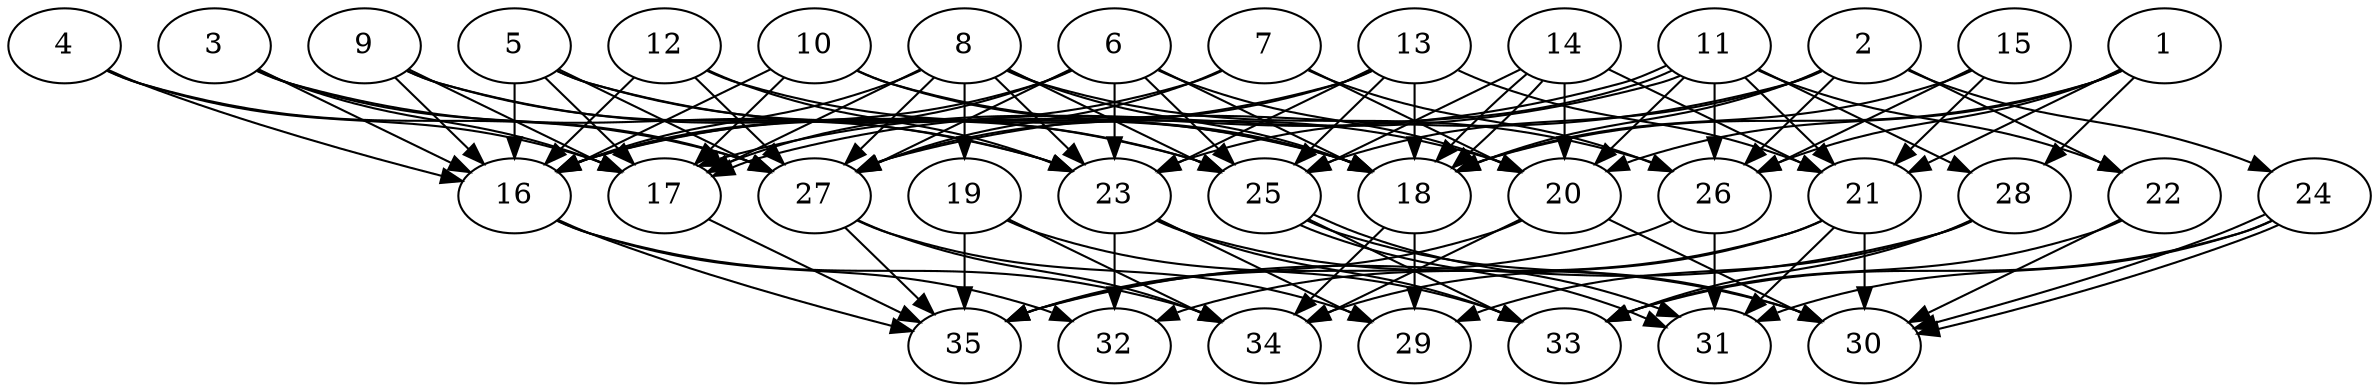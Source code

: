 // DAG automatically generated by daggen at Thu Oct  3 14:05:37 2019
// ./daggen --dot -n 35 --ccr 0.3 --fat 0.7 --regular 0.7 --density 0.7 --mindata 5242880 --maxdata 52428800 
digraph G {
  1 [size="132068693", alpha="0.18", expect_size="39620608"] 
  1 -> 18 [size ="39620608"]
  1 -> 20 [size ="39620608"]
  1 -> 21 [size ="39620608"]
  1 -> 26 [size ="39620608"]
  1 -> 28 [size ="39620608"]
  2 [size="55756800", alpha="0.10", expect_size="16727040"] 
  2 -> 18 [size ="16727040"]
  2 -> 22 [size ="16727040"]
  2 -> 24 [size ="16727040"]
  2 -> 25 [size ="16727040"]
  2 -> 26 [size ="16727040"]
  2 -> 27 [size ="16727040"]
  3 [size="119166293", alpha="0.19", expect_size="35749888"] 
  3 -> 16 [size ="35749888"]
  3 -> 17 [size ="35749888"]
  3 -> 23 [size ="35749888"]
  3 -> 27 [size ="35749888"]
  4 [size="58429440", alpha="0.15", expect_size="17528832"] 
  4 -> 16 [size ="17528832"]
  4 -> 17 [size ="17528832"]
  4 -> 27 [size ="17528832"]
  5 [size="162730667", alpha="0.13", expect_size="48819200"] 
  5 -> 16 [size ="48819200"]
  5 -> 17 [size ="48819200"]
  5 -> 18 [size ="48819200"]
  5 -> 25 [size ="48819200"]
  5 -> 27 [size ="48819200"]
  6 [size="37799253", alpha="0.17", expect_size="11339776"] 
  6 -> 16 [size ="11339776"]
  6 -> 17 [size ="11339776"]
  6 -> 18 [size ="11339776"]
  6 -> 20 [size ="11339776"]
  6 -> 23 [size ="11339776"]
  6 -> 25 [size ="11339776"]
  6 -> 27 [size ="11339776"]
  7 [size="32839680", alpha="0.04", expect_size="9851904"] 
  7 -> 16 [size ="9851904"]
  7 -> 20 [size ="9851904"]
  7 -> 26 [size ="9851904"]
  7 -> 27 [size ="9851904"]
  8 [size="84589227", alpha="0.05", expect_size="25376768"] 
  8 -> 16 [size ="25376768"]
  8 -> 17 [size ="25376768"]
  8 -> 18 [size ="25376768"]
  8 -> 19 [size ="25376768"]
  8 -> 23 [size ="25376768"]
  8 -> 25 [size ="25376768"]
  8 -> 26 [size ="25376768"]
  8 -> 27 [size ="25376768"]
  9 [size="110172160", alpha="0.05", expect_size="33051648"] 
  9 -> 16 [size ="33051648"]
  9 -> 17 [size ="33051648"]
  9 -> 23 [size ="33051648"]
  9 -> 25 [size ="33051648"]
  10 [size="63133013", alpha="0.18", expect_size="18939904"] 
  10 -> 16 [size ="18939904"]
  10 -> 17 [size ="18939904"]
  10 -> 18 [size ="18939904"]
  10 -> 20 [size ="18939904"]
  11 [size="43816960", alpha="0.20", expect_size="13145088"] 
  11 -> 17 [size ="13145088"]
  11 -> 17 [size ="13145088"]
  11 -> 20 [size ="13145088"]
  11 -> 21 [size ="13145088"]
  11 -> 22 [size ="13145088"]
  11 -> 23 [size ="13145088"]
  11 -> 26 [size ="13145088"]
  11 -> 28 [size ="13145088"]
  12 [size="27641173", alpha="0.07", expect_size="8292352"] 
  12 -> 16 [size ="8292352"]
  12 -> 18 [size ="8292352"]
  12 -> 23 [size ="8292352"]
  12 -> 27 [size ="8292352"]
  13 [size="106424320", alpha="0.14", expect_size="31927296"] 
  13 -> 16 [size ="31927296"]
  13 -> 18 [size ="31927296"]
  13 -> 21 [size ="31927296"]
  13 -> 23 [size ="31927296"]
  13 -> 25 [size ="31927296"]
  13 -> 27 [size ="31927296"]
  14 [size="100392960", alpha="0.04", expect_size="30117888"] 
  14 -> 18 [size ="30117888"]
  14 -> 18 [size ="30117888"]
  14 -> 20 [size ="30117888"]
  14 -> 21 [size ="30117888"]
  14 -> 25 [size ="30117888"]
  15 [size="63078400", alpha="0.15", expect_size="18923520"] 
  15 -> 18 [size ="18923520"]
  15 -> 21 [size ="18923520"]
  15 -> 26 [size ="18923520"]
  16 [size="162256213", alpha="0.06", expect_size="48676864"] 
  16 -> 32 [size ="48676864"]
  16 -> 34 [size ="48676864"]
  16 -> 35 [size ="48676864"]
  17 [size="136714240", alpha="0.03", expect_size="41014272"] 
  17 -> 35 [size ="41014272"]
  18 [size="171410773", alpha="0.05", expect_size="51423232"] 
  18 -> 29 [size ="51423232"]
  18 -> 34 [size ="51423232"]
  19 [size="57146027", alpha="0.15", expect_size="17143808"] 
  19 -> 33 [size ="17143808"]
  19 -> 34 [size ="17143808"]
  19 -> 35 [size ="17143808"]
  20 [size="96269653", alpha="0.06", expect_size="28880896"] 
  20 -> 30 [size ="28880896"]
  20 -> 34 [size ="28880896"]
  20 -> 35 [size ="28880896"]
  21 [size="79523840", alpha="0.11", expect_size="23857152"] 
  21 -> 30 [size ="23857152"]
  21 -> 31 [size ="23857152"]
  21 -> 32 [size ="23857152"]
  21 -> 34 [size ="23857152"]
  22 [size="77414400", alpha="0.00", expect_size="23224320"] 
  22 -> 30 [size ="23224320"]
  22 -> 33 [size ="23224320"]
  23 [size="134652587", alpha="0.03", expect_size="40395776"] 
  23 -> 29 [size ="40395776"]
  23 -> 30 [size ="40395776"]
  23 -> 32 [size ="40395776"]
  23 -> 33 [size ="40395776"]
  24 [size="88418987", alpha="0.11", expect_size="26525696"] 
  24 -> 30 [size ="26525696"]
  24 -> 30 [size ="26525696"]
  24 -> 31 [size ="26525696"]
  24 -> 33 [size ="26525696"]
  25 [size="116350293", alpha="0.17", expect_size="34905088"] 
  25 -> 30 [size ="34905088"]
  25 -> 31 [size ="34905088"]
  25 -> 31 [size ="34905088"]
  25 -> 33 [size ="34905088"]
  26 [size="79250773", alpha="0.06", expect_size="23775232"] 
  26 -> 31 [size ="23775232"]
  26 -> 35 [size ="23775232"]
  27 [size="127959040", alpha="0.17", expect_size="38387712"] 
  27 -> 29 [size ="38387712"]
  27 -> 34 [size ="38387712"]
  27 -> 35 [size ="38387712"]
  28 [size="150753280", alpha="0.16", expect_size="45225984"] 
  28 -> 29 [size ="45225984"]
  28 -> 33 [size ="45225984"]
  28 -> 35 [size ="45225984"]
  29 [size="29422933", alpha="0.08", expect_size="8826880"] 
  30 [size="150603093", alpha="0.05", expect_size="45180928"] 
  31 [size="38232747", alpha="0.05", expect_size="11469824"] 
  32 [size="121470293", alpha="0.07", expect_size="36441088"] 
  33 [size="124026880", alpha="0.20", expect_size="37208064"] 
  34 [size="147599360", alpha="0.03", expect_size="44279808"] 
  35 [size="75851093", alpha="0.13", expect_size="22755328"] 
}
